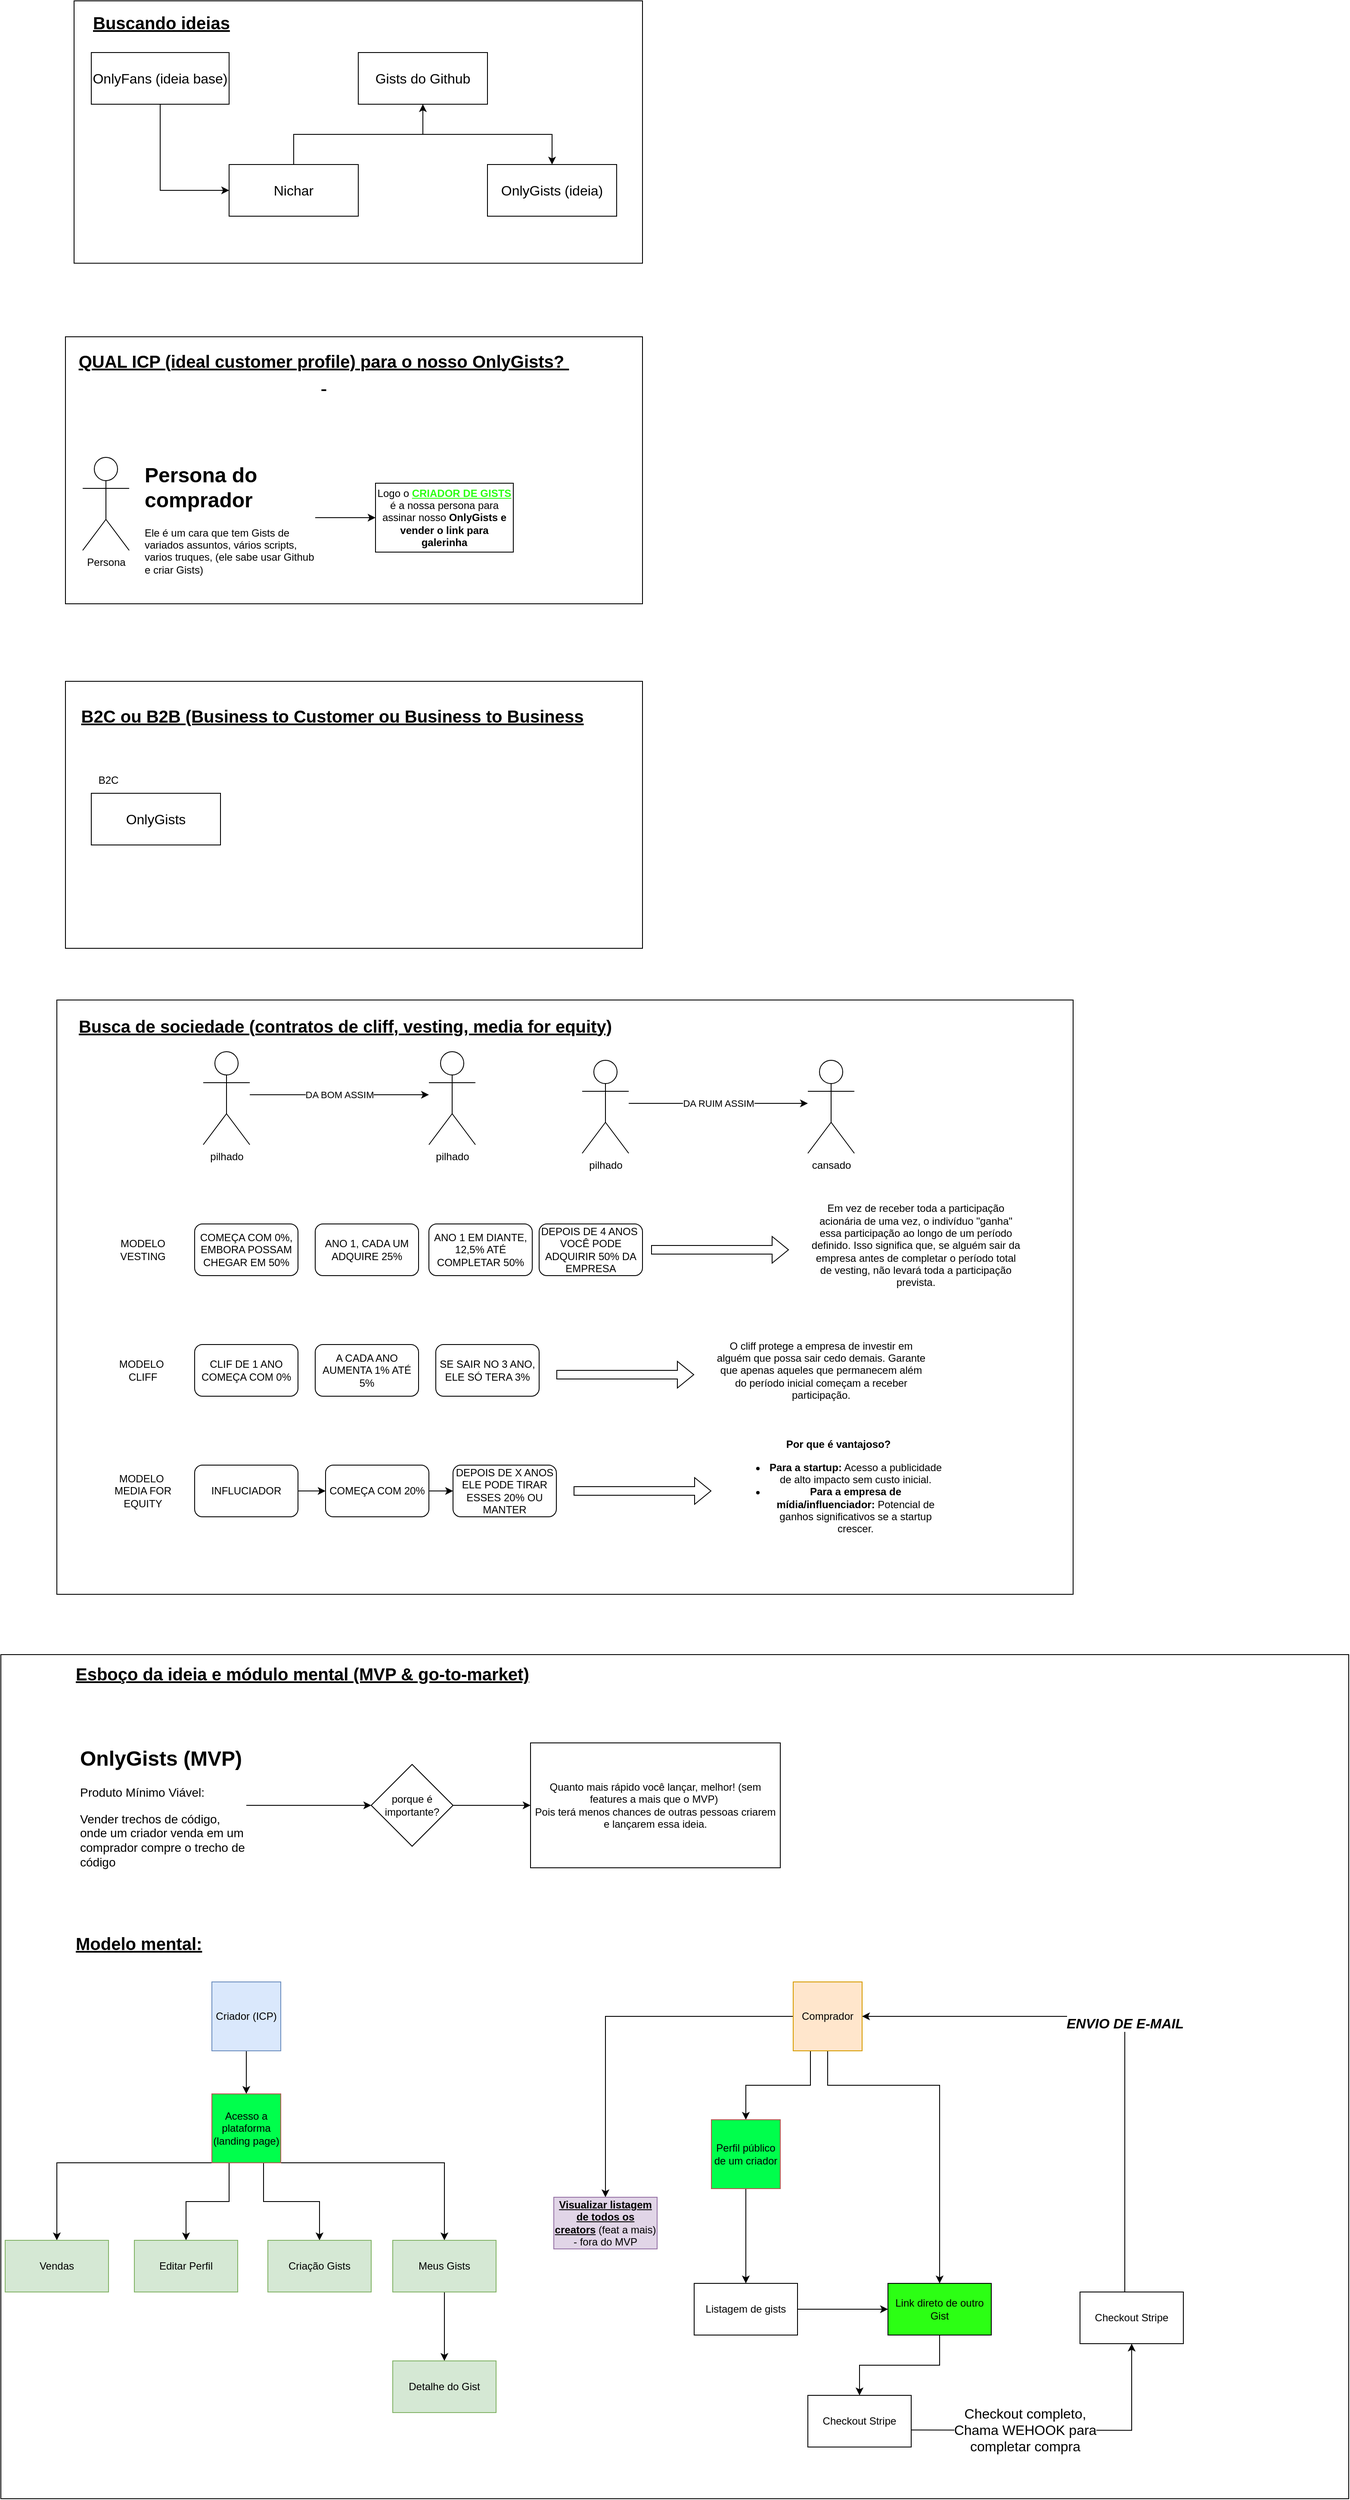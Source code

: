 <mxfile version="24.7.17">
  <diagram name="Page-1" id="v-NSc_a17lzua8ZPdPV9">
    <mxGraphModel dx="3585" dy="1965" grid="1" gridSize="10" guides="1" tooltips="1" connect="1" arrows="1" fold="1" page="1" pageScale="1" pageWidth="850" pageHeight="1100" math="0" shadow="0">
      <root>
        <mxCell id="0" />
        <mxCell id="1" parent="0" />
        <mxCell id="ghX556LVwRt2pYmYrKnP-61" value="" style="rounded=0;whiteSpace=wrap;html=1;" parent="1" vertex="1">
          <mxGeometry x="340" y="1350" width="1180" height="690" as="geometry" />
        </mxCell>
        <mxCell id="ghX556LVwRt2pYmYrKnP-22" value="" style="rounded=0;whiteSpace=wrap;html=1;" parent="1" vertex="1">
          <mxGeometry x="350" y="580" width="670" height="310" as="geometry" />
        </mxCell>
        <mxCell id="ghX556LVwRt2pYmYrKnP-1" value="" style="rounded=0;whiteSpace=wrap;html=1;align=left;" parent="1" vertex="1">
          <mxGeometry x="360" y="190" width="660" height="304.62" as="geometry" />
        </mxCell>
        <mxCell id="ghX556LVwRt2pYmYrKnP-2" value="&lt;font style=&quot;font-size: 20px;&quot;&gt;&lt;b&gt;&lt;u&gt;Buscando ideias&lt;/u&gt;&lt;/b&gt;&lt;/font&gt;" style="text;html=1;align=left;verticalAlign=middle;whiteSpace=wrap;rounded=0;" parent="1" vertex="1">
          <mxGeometry x="380" y="200" width="180" height="30" as="geometry" />
        </mxCell>
        <mxCell id="ghX556LVwRt2pYmYrKnP-7" style="edgeStyle=orthogonalEdgeStyle;rounded=0;orthogonalLoop=1;jettySize=auto;html=1;entryX=0;entryY=0.5;entryDx=0;entryDy=0;" parent="1" source="ghX556LVwRt2pYmYrKnP-3" target="ghX556LVwRt2pYmYrKnP-4" edge="1">
          <mxGeometry relative="1" as="geometry" />
        </mxCell>
        <mxCell id="ghX556LVwRt2pYmYrKnP-3" value="&lt;span style=&quot;font-size: 16px;&quot;&gt;OnlyFans (ideia base)&lt;/span&gt;" style="rounded=0;whiteSpace=wrap;html=1;" parent="1" vertex="1">
          <mxGeometry x="380" y="250" width="160" height="60" as="geometry" />
        </mxCell>
        <mxCell id="ghX556LVwRt2pYmYrKnP-9" style="edgeStyle=orthogonalEdgeStyle;rounded=0;orthogonalLoop=1;jettySize=auto;html=1;entryX=0.5;entryY=1;entryDx=0;entryDy=0;" parent="1" source="ghX556LVwRt2pYmYrKnP-4" target="ghX556LVwRt2pYmYrKnP-5" edge="1">
          <mxGeometry relative="1" as="geometry" />
        </mxCell>
        <mxCell id="ghX556LVwRt2pYmYrKnP-4" value="&lt;span style=&quot;font-size: 16px;&quot;&gt;Nichar&lt;/span&gt;" style="rounded=0;whiteSpace=wrap;html=1;" parent="1" vertex="1">
          <mxGeometry x="540" y="380" width="150" height="60" as="geometry" />
        </mxCell>
        <mxCell id="ghX556LVwRt2pYmYrKnP-12" style="edgeStyle=orthogonalEdgeStyle;rounded=0;orthogonalLoop=1;jettySize=auto;html=1;" parent="1" source="ghX556LVwRt2pYmYrKnP-5" target="ghX556LVwRt2pYmYrKnP-6" edge="1">
          <mxGeometry relative="1" as="geometry" />
        </mxCell>
        <mxCell id="ghX556LVwRt2pYmYrKnP-5" value="&lt;span style=&quot;font-size: 16px;&quot;&gt;Gists do Github&lt;/span&gt;" style="rounded=0;whiteSpace=wrap;html=1;" parent="1" vertex="1">
          <mxGeometry x="690" y="250" width="150" height="60" as="geometry" />
        </mxCell>
        <mxCell id="ghX556LVwRt2pYmYrKnP-6" value="&lt;span style=&quot;font-size: 16px;&quot;&gt;OnlyGists (ideia)&lt;/span&gt;" style="rounded=0;whiteSpace=wrap;html=1;" parent="1" vertex="1">
          <mxGeometry x="840" y="380" width="150" height="60" as="geometry" />
        </mxCell>
        <mxCell id="ghX556LVwRt2pYmYrKnP-14" value="&lt;font style=&quot;font-size: 20px;&quot;&gt;&lt;b&gt;&lt;u&gt;QUAL ICP (ideal customer profile) para o nosso OnlyGists?&amp;nbsp; &amp;nbsp;&lt;/u&gt;&lt;/b&gt;&lt;/font&gt;" style="text;html=1;align=center;verticalAlign=middle;whiteSpace=wrap;rounded=0;" parent="1" vertex="1">
          <mxGeometry x="360" y="600" width="580" height="40" as="geometry" />
        </mxCell>
        <mxCell id="ghX556LVwRt2pYmYrKnP-17" value="Persona" style="shape=umlActor;verticalLabelPosition=bottom;verticalAlign=top;html=1;" parent="1" vertex="1">
          <mxGeometry x="370" y="720" width="54" height="108" as="geometry" />
        </mxCell>
        <mxCell id="ghX556LVwRt2pYmYrKnP-20" value="" style="edgeStyle=orthogonalEdgeStyle;rounded=0;orthogonalLoop=1;jettySize=auto;html=1;" parent="1" source="ghX556LVwRt2pYmYrKnP-18" target="ghX556LVwRt2pYmYrKnP-19" edge="1">
          <mxGeometry relative="1" as="geometry" />
        </mxCell>
        <mxCell id="ghX556LVwRt2pYmYrKnP-18" value="&lt;h1 style=&quot;margin-top: 0px;&quot;&gt;Persona do comprador&lt;/h1&gt;&lt;p&gt;Ele é um cara que tem Gists de variados assuntos, vários scripts,&amp;nbsp; varios truques, (ele sabe usar Github e criar Gists)&lt;/p&gt;" style="text;html=1;whiteSpace=wrap;overflow=hidden;rounded=0;" parent="1" vertex="1">
          <mxGeometry x="440" y="720" width="200" height="140" as="geometry" />
        </mxCell>
        <mxCell id="ghX556LVwRt2pYmYrKnP-19" value="Logo o &lt;font color=&quot;#2cff14&quot;&gt;&lt;b&gt;&lt;u&gt;CRIADOR DE GISTS&lt;/u&gt;&lt;/b&gt; &lt;/font&gt;é a nossa persona para assinar nosso&amp;nbsp;&lt;b&gt;OnlyGists e vender o link para galerinha&lt;/b&gt;" style="whiteSpace=wrap;html=1;" parent="1" vertex="1">
          <mxGeometry x="710" y="750" width="160" height="80" as="geometry" />
        </mxCell>
        <mxCell id="ghX556LVwRt2pYmYrKnP-23" value="" style="rounded=0;whiteSpace=wrap;html=1;" parent="1" vertex="1">
          <mxGeometry x="350" y="980" width="670" height="310" as="geometry" />
        </mxCell>
        <mxCell id="ghX556LVwRt2pYmYrKnP-24" value="&lt;span style=&quot;font-size: 20px;&quot;&gt;&lt;b&gt;&lt;u&gt;B2C ou B2B (Business to Customer ou Business to Business&lt;/u&gt;&lt;/b&gt;&lt;/span&gt;" style="text;html=1;align=center;verticalAlign=middle;whiteSpace=wrap;rounded=0;" parent="1" vertex="1">
          <mxGeometry x="360" y="1000" width="600" height="40" as="geometry" />
        </mxCell>
        <mxCell id="ghX556LVwRt2pYmYrKnP-25" value="&lt;span style=&quot;font-size: 16px;&quot;&gt;OnlyGists&lt;/span&gt;" style="rounded=0;whiteSpace=wrap;html=1;" parent="1" vertex="1">
          <mxGeometry x="380" y="1110" width="150" height="60" as="geometry" />
        </mxCell>
        <mxCell id="ghX556LVwRt2pYmYrKnP-26" value="B2C" style="text;html=1;align=center;verticalAlign=middle;whiteSpace=wrap;rounded=0;" parent="1" vertex="1">
          <mxGeometry x="370" y="1080" width="60" height="30" as="geometry" />
        </mxCell>
        <mxCell id="ghX556LVwRt2pYmYrKnP-28" value="&lt;span style=&quot;font-size: 20px;&quot;&gt;&lt;b&gt;&lt;u&gt;Busca de sociedade (contratos de cliff, vesting, media for equity)&lt;/u&gt;&lt;/b&gt;&lt;/span&gt;" style="text;html=1;align=center;verticalAlign=middle;whiteSpace=wrap;rounded=0;" parent="1" vertex="1">
          <mxGeometry x="360" y="1360" width="630" height="40" as="geometry" />
        </mxCell>
        <mxCell id="ghX556LVwRt2pYmYrKnP-31" value="DA BOM ASSIM" style="edgeStyle=orthogonalEdgeStyle;rounded=0;orthogonalLoop=1;jettySize=auto;html=1;" parent="1" source="ghX556LVwRt2pYmYrKnP-29" target="ghX556LVwRt2pYmYrKnP-30" edge="1">
          <mxGeometry relative="1" as="geometry">
            <Array as="points">
              <mxPoint x="674" y="1460" />
              <mxPoint x="674" y="1460" />
            </Array>
          </mxGeometry>
        </mxCell>
        <mxCell id="ghX556LVwRt2pYmYrKnP-29" value="pilhado" style="shape=umlActor;verticalLabelPosition=bottom;verticalAlign=top;html=1;" parent="1" vertex="1">
          <mxGeometry x="510" y="1410" width="54" height="108" as="geometry" />
        </mxCell>
        <mxCell id="ghX556LVwRt2pYmYrKnP-30" value="pilhado" style="shape=umlActor;verticalLabelPosition=bottom;verticalAlign=top;html=1;" parent="1" vertex="1">
          <mxGeometry x="772" y="1410" width="54" height="108" as="geometry" />
        </mxCell>
        <mxCell id="ghX556LVwRt2pYmYrKnP-37" value="MODELO VESTING" style="text;html=1;align=center;verticalAlign=middle;whiteSpace=wrap;rounded=0;" parent="1" vertex="1">
          <mxGeometry x="410" y="1625" width="60" height="30" as="geometry" />
        </mxCell>
        <mxCell id="ghX556LVwRt2pYmYrKnP-38" value="DEPOIS DE 4 ANOS&amp;nbsp;&lt;div&gt;VOCÊ PODE ADQUIRIR 50% DA EMPRESA&lt;/div&gt;" style="rounded=1;whiteSpace=wrap;html=1;" parent="1" vertex="1">
          <mxGeometry x="900" y="1610" width="120" height="60" as="geometry" />
        </mxCell>
        <mxCell id="ghX556LVwRt2pYmYrKnP-39" value="COMEÇA COM 0%,&lt;br&gt;EMBORA POSSAM CHEGAR EM 50%" style="rounded=1;whiteSpace=wrap;html=1;" parent="1" vertex="1">
          <mxGeometry x="500" y="1610" width="120" height="60" as="geometry" />
        </mxCell>
        <mxCell id="ghX556LVwRt2pYmYrKnP-40" value="MODELO&amp;nbsp;&lt;br&gt;CLIFF" style="text;html=1;align=center;verticalAlign=middle;whiteSpace=wrap;rounded=0;" parent="1" vertex="1">
          <mxGeometry x="410" y="1765" width="60" height="30" as="geometry" />
        </mxCell>
        <mxCell id="ghX556LVwRt2pYmYrKnP-41" value="CLIF DE 1 ANO&lt;br&gt;COMEÇA COM 0%" style="rounded=1;whiteSpace=wrap;html=1;" parent="1" vertex="1">
          <mxGeometry x="500" y="1750" width="120" height="60" as="geometry" />
        </mxCell>
        <mxCell id="ghX556LVwRt2pYmYrKnP-42" value="MODELO&amp;nbsp;&lt;br&gt;MEDIA FOR EQUITY" style="text;html=1;align=center;verticalAlign=middle;whiteSpace=wrap;rounded=0;" parent="1" vertex="1">
          <mxGeometry x="400" y="1905" width="80" height="30" as="geometry" />
        </mxCell>
        <mxCell id="ghX556LVwRt2pYmYrKnP-45" value="" style="edgeStyle=orthogonalEdgeStyle;rounded=0;orthogonalLoop=1;jettySize=auto;html=1;" parent="1" source="ghX556LVwRt2pYmYrKnP-43" target="ghX556LVwRt2pYmYrKnP-44" edge="1">
          <mxGeometry relative="1" as="geometry" />
        </mxCell>
        <mxCell id="ghX556LVwRt2pYmYrKnP-43" value="INFLUCIADOR" style="rounded=1;whiteSpace=wrap;html=1;" parent="1" vertex="1">
          <mxGeometry x="500" y="1890" width="120" height="60" as="geometry" />
        </mxCell>
        <mxCell id="ghX556LVwRt2pYmYrKnP-47" value="" style="edgeStyle=orthogonalEdgeStyle;rounded=0;orthogonalLoop=1;jettySize=auto;html=1;" parent="1" source="ghX556LVwRt2pYmYrKnP-44" target="ghX556LVwRt2pYmYrKnP-46" edge="1">
          <mxGeometry relative="1" as="geometry" />
        </mxCell>
        <mxCell id="ghX556LVwRt2pYmYrKnP-44" value="COMEÇA COM 20%" style="rounded=1;whiteSpace=wrap;html=1;" parent="1" vertex="1">
          <mxGeometry x="652" y="1890" width="120" height="60" as="geometry" />
        </mxCell>
        <mxCell id="ghX556LVwRt2pYmYrKnP-46" value="DEPOIS DE X ANOS ELE PODE TIRAR ESSES 20% OU MANTER" style="rounded=1;whiteSpace=wrap;html=1;" parent="1" vertex="1">
          <mxGeometry x="800" y="1890" width="120" height="60" as="geometry" />
        </mxCell>
        <mxCell id="ghX556LVwRt2pYmYrKnP-48" value="ANO 1, CADA UM ADQUIRE 25%" style="rounded=1;whiteSpace=wrap;html=1;" parent="1" vertex="1">
          <mxGeometry x="640" y="1610" width="120" height="60" as="geometry" />
        </mxCell>
        <mxCell id="ghX556LVwRt2pYmYrKnP-49" value="ANO 1 EM DIANTE, 12,5% ATÉ COMPLETAR 50%" style="rounded=1;whiteSpace=wrap;html=1;" parent="1" vertex="1">
          <mxGeometry x="772" y="1610" width="120" height="60" as="geometry" />
        </mxCell>
        <mxCell id="ghX556LVwRt2pYmYrKnP-50" value="" style="shape=flexArrow;endArrow=classic;html=1;rounded=0;" parent="1" edge="1">
          <mxGeometry width="50" height="50" relative="1" as="geometry">
            <mxPoint x="1030" y="1640" as="sourcePoint" />
            <mxPoint x="1190" y="1640" as="targetPoint" />
          </mxGeometry>
        </mxCell>
        <mxCell id="ghX556LVwRt2pYmYrKnP-51" value="&lt;p&gt;Em vez de receber toda a participação acionária de uma vez, o indivíduo &quot;ganha&quot; essa participação ao longo de um período definido. Isso significa que, se alguém sair da empresa antes de completar o período total de vesting, não levará toda a participação prevista.&lt;/p&gt;&lt;p&gt;&lt;/p&gt;" style="text;html=1;align=center;verticalAlign=middle;whiteSpace=wrap;rounded=0;" parent="1" vertex="1">
          <mxGeometry x="1215" y="1620" width="245" height="30" as="geometry" />
        </mxCell>
        <mxCell id="ghX556LVwRt2pYmYrKnP-52" value="A CADA ANO AUMENTA 1% ATÉ 5%" style="rounded=1;whiteSpace=wrap;html=1;" parent="1" vertex="1">
          <mxGeometry x="640" y="1750" width="120" height="60" as="geometry" />
        </mxCell>
        <mxCell id="ghX556LVwRt2pYmYrKnP-53" value="SE SAIR NO 3 ANO, ELE SÓ TERA 3%" style="rounded=1;whiteSpace=wrap;html=1;" parent="1" vertex="1">
          <mxGeometry x="780" y="1750" width="120" height="60" as="geometry" />
        </mxCell>
        <mxCell id="ghX556LVwRt2pYmYrKnP-57" value="" style="shape=flexArrow;endArrow=classic;html=1;rounded=0;" parent="1" edge="1">
          <mxGeometry width="50" height="50" relative="1" as="geometry">
            <mxPoint x="920" y="1785" as="sourcePoint" />
            <mxPoint x="1080" y="1785" as="targetPoint" />
          </mxGeometry>
        </mxCell>
        <mxCell id="ghX556LVwRt2pYmYrKnP-58" value="&lt;p&gt;O cliff protege a empresa de investir em alguém que possa sair cedo demais. Garante que apenas aqueles que permanecem além do período inicial começam a receber participação.&lt;/p&gt;&lt;p&gt;&lt;/p&gt;" style="text;html=1;align=center;verticalAlign=middle;whiteSpace=wrap;rounded=0;" parent="1" vertex="1">
          <mxGeometry x="1105" y="1765" width="245" height="30" as="geometry" />
        </mxCell>
        <mxCell id="ghX556LVwRt2pYmYrKnP-59" value="" style="shape=flexArrow;endArrow=classic;html=1;rounded=0;" parent="1" edge="1">
          <mxGeometry width="50" height="50" relative="1" as="geometry">
            <mxPoint x="940" y="1920" as="sourcePoint" />
            <mxPoint x="1100" y="1920" as="targetPoint" />
          </mxGeometry>
        </mxCell>
        <mxCell id="ghX556LVwRt2pYmYrKnP-60" value="&lt;p&gt;&lt;strong&gt;Por que é vantajoso?&lt;/strong&gt;&lt;/p&gt;&lt;ul&gt;&lt;li&gt;&lt;strong&gt;Para a startup:&lt;/strong&gt; Acesso a publicidade de alto impacto sem custo inicial.&lt;/li&gt;&lt;li&gt;&lt;strong&gt;Para a empresa de mídia/influenciador:&lt;/strong&gt; Potencial de ganhos significativos se a startup crescer.&lt;/li&gt;&lt;/ul&gt;&lt;p&gt;&lt;/p&gt;" style="text;html=1;align=center;verticalAlign=middle;whiteSpace=wrap;rounded=0;" parent="1" vertex="1">
          <mxGeometry x="1125" y="1900" width="245" height="30" as="geometry" />
        </mxCell>
        <mxCell id="ghX556LVwRt2pYmYrKnP-62" value="DA RUIM ASSIM" style="edgeStyle=orthogonalEdgeStyle;rounded=0;orthogonalLoop=1;jettySize=auto;html=1;" parent="1" source="ghX556LVwRt2pYmYrKnP-63" target="ghX556LVwRt2pYmYrKnP-64" edge="1">
          <mxGeometry relative="1" as="geometry">
            <Array as="points">
              <mxPoint x="1114" y="1470" />
              <mxPoint x="1114" y="1470" />
            </Array>
          </mxGeometry>
        </mxCell>
        <mxCell id="ghX556LVwRt2pYmYrKnP-63" value="pilhado" style="shape=umlActor;verticalLabelPosition=bottom;verticalAlign=top;html=1;" parent="1" vertex="1">
          <mxGeometry x="950" y="1420" width="54" height="108" as="geometry" />
        </mxCell>
        <mxCell id="ghX556LVwRt2pYmYrKnP-64" value="cansado" style="shape=umlActor;verticalLabelPosition=bottom;verticalAlign=top;html=1;" parent="1" vertex="1">
          <mxGeometry x="1212" y="1420" width="54" height="108" as="geometry" />
        </mxCell>
        <mxCell id="PgS0Zx-J8WMUfajgox_8-1" value="" style="rounded=0;whiteSpace=wrap;html=1;" vertex="1" parent="1">
          <mxGeometry x="275" y="2110" width="1565" height="980" as="geometry" />
        </mxCell>
        <mxCell id="PgS0Zx-J8WMUfajgox_8-2" value="&lt;div&gt;&lt;span style=&quot;font-size: 20px;&quot;&gt;&lt;b&gt;&lt;u&gt;Esboço da ideia e módulo mental (MVP &amp;amp; go-to-market)&lt;/u&gt;&lt;/b&gt;&lt;/span&gt;&lt;/div&gt;&lt;div&gt;&lt;br&gt;&lt;/div&gt;" style="text;html=1;align=left;verticalAlign=middle;whiteSpace=wrap;rounded=0;" vertex="1" parent="1">
          <mxGeometry x="360" y="2120" width="630" height="40" as="geometry" />
        </mxCell>
        <mxCell id="PgS0Zx-J8WMUfajgox_8-6" value="" style="edgeStyle=orthogonalEdgeStyle;rounded=0;orthogonalLoop=1;jettySize=auto;html=1;" edge="1" parent="1" source="PgS0Zx-J8WMUfajgox_8-3" target="PgS0Zx-J8WMUfajgox_8-5">
          <mxGeometry relative="1" as="geometry" />
        </mxCell>
        <mxCell id="PgS0Zx-J8WMUfajgox_8-3" value="&lt;h1 style=&quot;margin-top: 0px;&quot;&gt;OnlyGists (MVP)&lt;/h1&gt;&lt;p style=&quot;font-size: 14px;&quot;&gt;&lt;font style=&quot;font-size: 14px;&quot;&gt;Produto Mínimo Viável:&lt;/font&gt;&lt;/p&gt;&lt;p style=&quot;font-size: 14px;&quot;&gt;&lt;font style=&quot;font-size: 14px;&quot;&gt;Vender trechos de código, onde um criador venda em um comprador compre o trecho de código&amp;nbsp;&lt;/font&gt;&lt;/p&gt;" style="text;html=1;whiteSpace=wrap;overflow=hidden;rounded=0;" vertex="1" parent="1">
          <mxGeometry x="365" y="2210" width="195" height="150" as="geometry" />
        </mxCell>
        <mxCell id="PgS0Zx-J8WMUfajgox_8-8" value="" style="edgeStyle=orthogonalEdgeStyle;rounded=0;orthogonalLoop=1;jettySize=auto;html=1;" edge="1" parent="1" source="PgS0Zx-J8WMUfajgox_8-5" target="PgS0Zx-J8WMUfajgox_8-7">
          <mxGeometry relative="1" as="geometry" />
        </mxCell>
        <mxCell id="PgS0Zx-J8WMUfajgox_8-5" value="porque é importante?" style="rhombus;whiteSpace=wrap;html=1;" vertex="1" parent="1">
          <mxGeometry x="705" y="2237.5" width="95" height="95" as="geometry" />
        </mxCell>
        <mxCell id="PgS0Zx-J8WMUfajgox_8-7" value="Quanto mais rápido você lançar, melhor! (sem features a mais que o MVP)&amp;nbsp;&lt;br&gt;Pois terá menos chances de outras pessoas criarem e lançarem essa ideia." style="whiteSpace=wrap;html=1;" vertex="1" parent="1">
          <mxGeometry x="890" y="2212.5" width="290" height="145" as="geometry" />
        </mxCell>
        <mxCell id="PgS0Zx-J8WMUfajgox_8-9" value="&lt;div&gt;&lt;span style=&quot;font-size: 20px;&quot;&gt;&lt;b&gt;&lt;u&gt;Modelo mental:&lt;/u&gt;&lt;/b&gt;&lt;/span&gt;&lt;/div&gt;" style="text;html=1;align=left;verticalAlign=middle;whiteSpace=wrap;rounded=0;" vertex="1" parent="1">
          <mxGeometry x="360" y="2425" width="630" height="40" as="geometry" />
        </mxCell>
        <mxCell id="PgS0Zx-J8WMUfajgox_8-12" value="" style="edgeStyle=orthogonalEdgeStyle;rounded=0;orthogonalLoop=1;jettySize=auto;html=1;" edge="1" parent="1" source="PgS0Zx-J8WMUfajgox_8-10" target="PgS0Zx-J8WMUfajgox_8-11">
          <mxGeometry relative="1" as="geometry" />
        </mxCell>
        <mxCell id="PgS0Zx-J8WMUfajgox_8-10" value="Criador (ICP)" style="whiteSpace=wrap;html=1;aspect=fixed;fillColor=#dae8fc;strokeColor=#6c8ebf;" vertex="1" parent="1">
          <mxGeometry x="520" y="2490" width="80" height="80" as="geometry" />
        </mxCell>
        <mxCell id="PgS0Zx-J8WMUfajgox_8-23" style="edgeStyle=orthogonalEdgeStyle;rounded=0;orthogonalLoop=1;jettySize=auto;html=1;exitX=0;exitY=1;exitDx=0;exitDy=0;entryX=0.5;entryY=0;entryDx=0;entryDy=0;" edge="1" parent="1" source="PgS0Zx-J8WMUfajgox_8-11" target="PgS0Zx-J8WMUfajgox_8-17">
          <mxGeometry relative="1" as="geometry">
            <Array as="points">
              <mxPoint x="340" y="2700" />
            </Array>
          </mxGeometry>
        </mxCell>
        <mxCell id="PgS0Zx-J8WMUfajgox_8-24" style="edgeStyle=orthogonalEdgeStyle;rounded=0;orthogonalLoop=1;jettySize=auto;html=1;exitX=0.25;exitY=1;exitDx=0;exitDy=0;entryX=0.5;entryY=0;entryDx=0;entryDy=0;" edge="1" parent="1" source="PgS0Zx-J8WMUfajgox_8-11" target="PgS0Zx-J8WMUfajgox_8-20">
          <mxGeometry relative="1" as="geometry" />
        </mxCell>
        <mxCell id="PgS0Zx-J8WMUfajgox_8-25" style="edgeStyle=orthogonalEdgeStyle;rounded=0;orthogonalLoop=1;jettySize=auto;html=1;exitX=0.75;exitY=1;exitDx=0;exitDy=0;" edge="1" parent="1" source="PgS0Zx-J8WMUfajgox_8-11" target="PgS0Zx-J8WMUfajgox_8-21">
          <mxGeometry relative="1" as="geometry" />
        </mxCell>
        <mxCell id="PgS0Zx-J8WMUfajgox_8-26" style="edgeStyle=orthogonalEdgeStyle;rounded=0;orthogonalLoop=1;jettySize=auto;html=1;exitX=1;exitY=1;exitDx=0;exitDy=0;entryX=0.5;entryY=0;entryDx=0;entryDy=0;" edge="1" parent="1" source="PgS0Zx-J8WMUfajgox_8-11" target="PgS0Zx-J8WMUfajgox_8-22">
          <mxGeometry relative="1" as="geometry">
            <Array as="points">
              <mxPoint x="790" y="2700" />
            </Array>
          </mxGeometry>
        </mxCell>
        <mxCell id="PgS0Zx-J8WMUfajgox_8-11" value="Acesso a plataforma (landing page)" style="whiteSpace=wrap;html=1;aspect=fixed;fillColor=#00ff4c;strokeColor=#b85450;fillStyle=auto;" vertex="1" parent="1">
          <mxGeometry x="520" y="2620" width="80" height="80" as="geometry" />
        </mxCell>
        <mxCell id="PgS0Zx-J8WMUfajgox_8-17" value="Vendas" style="rounded=0;whiteSpace=wrap;html=1;fillColor=#d5e8d4;strokeColor=#82b366;" vertex="1" parent="1">
          <mxGeometry x="280" y="2790" width="120" height="60" as="geometry" />
        </mxCell>
        <mxCell id="PgS0Zx-J8WMUfajgox_8-20" value="Editar Perfil" style="rounded=0;whiteSpace=wrap;html=1;fillColor=#d5e8d4;strokeColor=#82b366;" vertex="1" parent="1">
          <mxGeometry x="430" y="2790" width="120" height="60" as="geometry" />
        </mxCell>
        <mxCell id="PgS0Zx-J8WMUfajgox_8-21" value="Criação Gists" style="rounded=0;whiteSpace=wrap;html=1;fillColor=#d5e8d4;strokeColor=#82b366;" vertex="1" parent="1">
          <mxGeometry x="585" y="2790" width="120" height="60" as="geometry" />
        </mxCell>
        <mxCell id="PgS0Zx-J8WMUfajgox_8-28" value="" style="edgeStyle=orthogonalEdgeStyle;rounded=0;orthogonalLoop=1;jettySize=auto;html=1;" edge="1" parent="1" source="PgS0Zx-J8WMUfajgox_8-22" target="PgS0Zx-J8WMUfajgox_8-27">
          <mxGeometry relative="1" as="geometry" />
        </mxCell>
        <mxCell id="PgS0Zx-J8WMUfajgox_8-22" value="Meus Gists" style="rounded=0;whiteSpace=wrap;html=1;fillColor=#d5e8d4;strokeColor=#82b366;" vertex="1" parent="1">
          <mxGeometry x="730" y="2790" width="120" height="60" as="geometry" />
        </mxCell>
        <mxCell id="PgS0Zx-J8WMUfajgox_8-27" value="Detalhe do Gist" style="whiteSpace=wrap;html=1;rounded=0;fillColor=#d5e8d4;strokeColor=#82b366;" vertex="1" parent="1">
          <mxGeometry x="730" y="2930" width="120" height="60" as="geometry" />
        </mxCell>
        <mxCell id="PgS0Zx-J8WMUfajgox_8-31" style="edgeStyle=orthogonalEdgeStyle;rounded=0;orthogonalLoop=1;jettySize=auto;html=1;exitX=0.25;exitY=1;exitDx=0;exitDy=0;entryX=0.5;entryY=0;entryDx=0;entryDy=0;" edge="1" parent="1" source="PgS0Zx-J8WMUfajgox_8-29" target="PgS0Zx-J8WMUfajgox_8-30">
          <mxGeometry relative="1" as="geometry" />
        </mxCell>
        <mxCell id="PgS0Zx-J8WMUfajgox_8-37" style="edgeStyle=orthogonalEdgeStyle;rounded=0;orthogonalLoop=1;jettySize=auto;html=1;exitX=0.5;exitY=1;exitDx=0;exitDy=0;entryX=0.5;entryY=0;entryDx=0;entryDy=0;" edge="1" parent="1" source="PgS0Zx-J8WMUfajgox_8-29" target="PgS0Zx-J8WMUfajgox_8-35">
          <mxGeometry relative="1" as="geometry">
            <Array as="points">
              <mxPoint x="1235" y="2610" />
              <mxPoint x="1365" y="2610" />
            </Array>
          </mxGeometry>
        </mxCell>
        <mxCell id="PgS0Zx-J8WMUfajgox_8-48" value="" style="edgeStyle=orthogonalEdgeStyle;rounded=0;orthogonalLoop=1;jettySize=auto;html=1;" edge="1" parent="1" source="PgS0Zx-J8WMUfajgox_8-29" target="PgS0Zx-J8WMUfajgox_8-47">
          <mxGeometry relative="1" as="geometry" />
        </mxCell>
        <mxCell id="PgS0Zx-J8WMUfajgox_8-29" value="Comprador" style="whiteSpace=wrap;html=1;aspect=fixed;fillColor=#ffe6cc;strokeColor=#d79b00;" vertex="1" parent="1">
          <mxGeometry x="1195" y="2490" width="80" height="80" as="geometry" />
        </mxCell>
        <mxCell id="PgS0Zx-J8WMUfajgox_8-34" value="" style="edgeStyle=orthogonalEdgeStyle;rounded=0;orthogonalLoop=1;jettySize=auto;html=1;" edge="1" parent="1" source="PgS0Zx-J8WMUfajgox_8-30" target="PgS0Zx-J8WMUfajgox_8-33">
          <mxGeometry relative="1" as="geometry" />
        </mxCell>
        <mxCell id="PgS0Zx-J8WMUfajgox_8-30" value="Perfil público de um criador" style="whiteSpace=wrap;html=1;aspect=fixed;fillColor=#00ff4c;strokeColor=#b85450;fillStyle=auto;" vertex="1" parent="1">
          <mxGeometry x="1100" y="2650" width="80" height="80" as="geometry" />
        </mxCell>
        <mxCell id="PgS0Zx-J8WMUfajgox_8-36" value="" style="edgeStyle=orthogonalEdgeStyle;rounded=0;orthogonalLoop=1;jettySize=auto;html=1;" edge="1" parent="1" source="PgS0Zx-J8WMUfajgox_8-33" target="PgS0Zx-J8WMUfajgox_8-35">
          <mxGeometry relative="1" as="geometry" />
        </mxCell>
        <mxCell id="PgS0Zx-J8WMUfajgox_8-33" value="Listagem de gists" style="whiteSpace=wrap;html=1;fillStyle=auto;" vertex="1" parent="1">
          <mxGeometry x="1080" y="2840" width="120" height="60" as="geometry" />
        </mxCell>
        <mxCell id="PgS0Zx-J8WMUfajgox_8-39" value="" style="edgeStyle=orthogonalEdgeStyle;rounded=0;orthogonalLoop=1;jettySize=auto;html=1;" edge="1" parent="1" source="PgS0Zx-J8WMUfajgox_8-35" target="PgS0Zx-J8WMUfajgox_8-38">
          <mxGeometry relative="1" as="geometry" />
        </mxCell>
        <mxCell id="PgS0Zx-J8WMUfajgox_8-35" value="Link direto de outro Gist" style="whiteSpace=wrap;html=1;fillStyle=auto;fillColor=#2CFF14;" vertex="1" parent="1">
          <mxGeometry x="1305" y="2840" width="120" height="60" as="geometry" />
        </mxCell>
        <mxCell id="PgS0Zx-J8WMUfajgox_8-42" value="&lt;font style=&quot;font-size: 16px;&quot;&gt;Checkout completo,&lt;br&gt;Chama WEHOOK para&lt;/font&gt;&lt;div style=&quot;font-size: 16px;&quot;&gt;&lt;font style=&quot;font-size: 16px;&quot;&gt;completar compra&lt;/font&gt;&lt;/div&gt;" style="edgeStyle=orthogonalEdgeStyle;rounded=0;orthogonalLoop=1;jettySize=auto;html=1;" edge="1" parent="1" target="PgS0Zx-J8WMUfajgox_8-41">
          <mxGeometry relative="1" as="geometry">
            <mxPoint x="1240.0" y="3010.077" as="sourcePoint" />
          </mxGeometry>
        </mxCell>
        <mxCell id="PgS0Zx-J8WMUfajgox_8-38" value="Checkout Stripe" style="whiteSpace=wrap;html=1;fillStyle=auto;" vertex="1" parent="1">
          <mxGeometry x="1212" y="2970" width="120" height="60" as="geometry" />
        </mxCell>
        <mxCell id="PgS0Zx-J8WMUfajgox_8-44" value="&lt;b&gt;&lt;i&gt;&lt;font style=&quot;font-size: 16px;&quot;&gt;ENVIO DE E-MAIL&lt;/font&gt;&lt;/i&gt;&lt;/b&gt;" style="edgeStyle=orthogonalEdgeStyle;rounded=0;orthogonalLoop=1;jettySize=auto;html=1;entryX=1;entryY=0.5;entryDx=0;entryDy=0;" edge="1" parent="1" source="PgS0Zx-J8WMUfajgox_8-41" target="PgS0Zx-J8WMUfajgox_8-29">
          <mxGeometry relative="1" as="geometry">
            <Array as="points">
              <mxPoint x="1580" y="2530" />
            </Array>
          </mxGeometry>
        </mxCell>
        <mxCell id="PgS0Zx-J8WMUfajgox_8-41" value="Checkout Stripe" style="whiteSpace=wrap;html=1;fillStyle=auto;" vertex="1" parent="1">
          <mxGeometry x="1528" y="2850" width="120" height="60" as="geometry" />
        </mxCell>
        <mxCell id="PgS0Zx-J8WMUfajgox_8-47" value="&lt;u&gt;&lt;b&gt;Visualizar listagem de todos os creators&lt;/b&gt;&lt;/u&gt; (feat a mais) - fora do MVP" style="whiteSpace=wrap;html=1;fillColor=#e1d5e7;strokeColor=#9673a6;" vertex="1" parent="1">
          <mxGeometry x="917" y="2740" width="120" height="60" as="geometry" />
        </mxCell>
      </root>
    </mxGraphModel>
  </diagram>
</mxfile>
